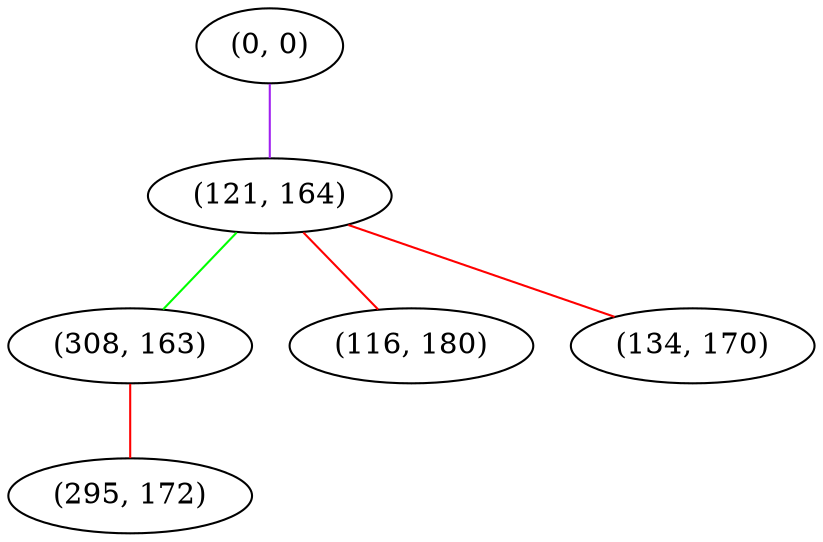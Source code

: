 graph "" {
"(0, 0)";
"(121, 164)";
"(308, 163)";
"(295, 172)";
"(116, 180)";
"(134, 170)";
"(0, 0)" -- "(121, 164)"  [color=purple, key=0, weight=4];
"(121, 164)" -- "(116, 180)"  [color=red, key=0, weight=1];
"(121, 164)" -- "(134, 170)"  [color=red, key=0, weight=1];
"(121, 164)" -- "(308, 163)"  [color=green, key=0, weight=2];
"(308, 163)" -- "(295, 172)"  [color=red, key=0, weight=1];
}

